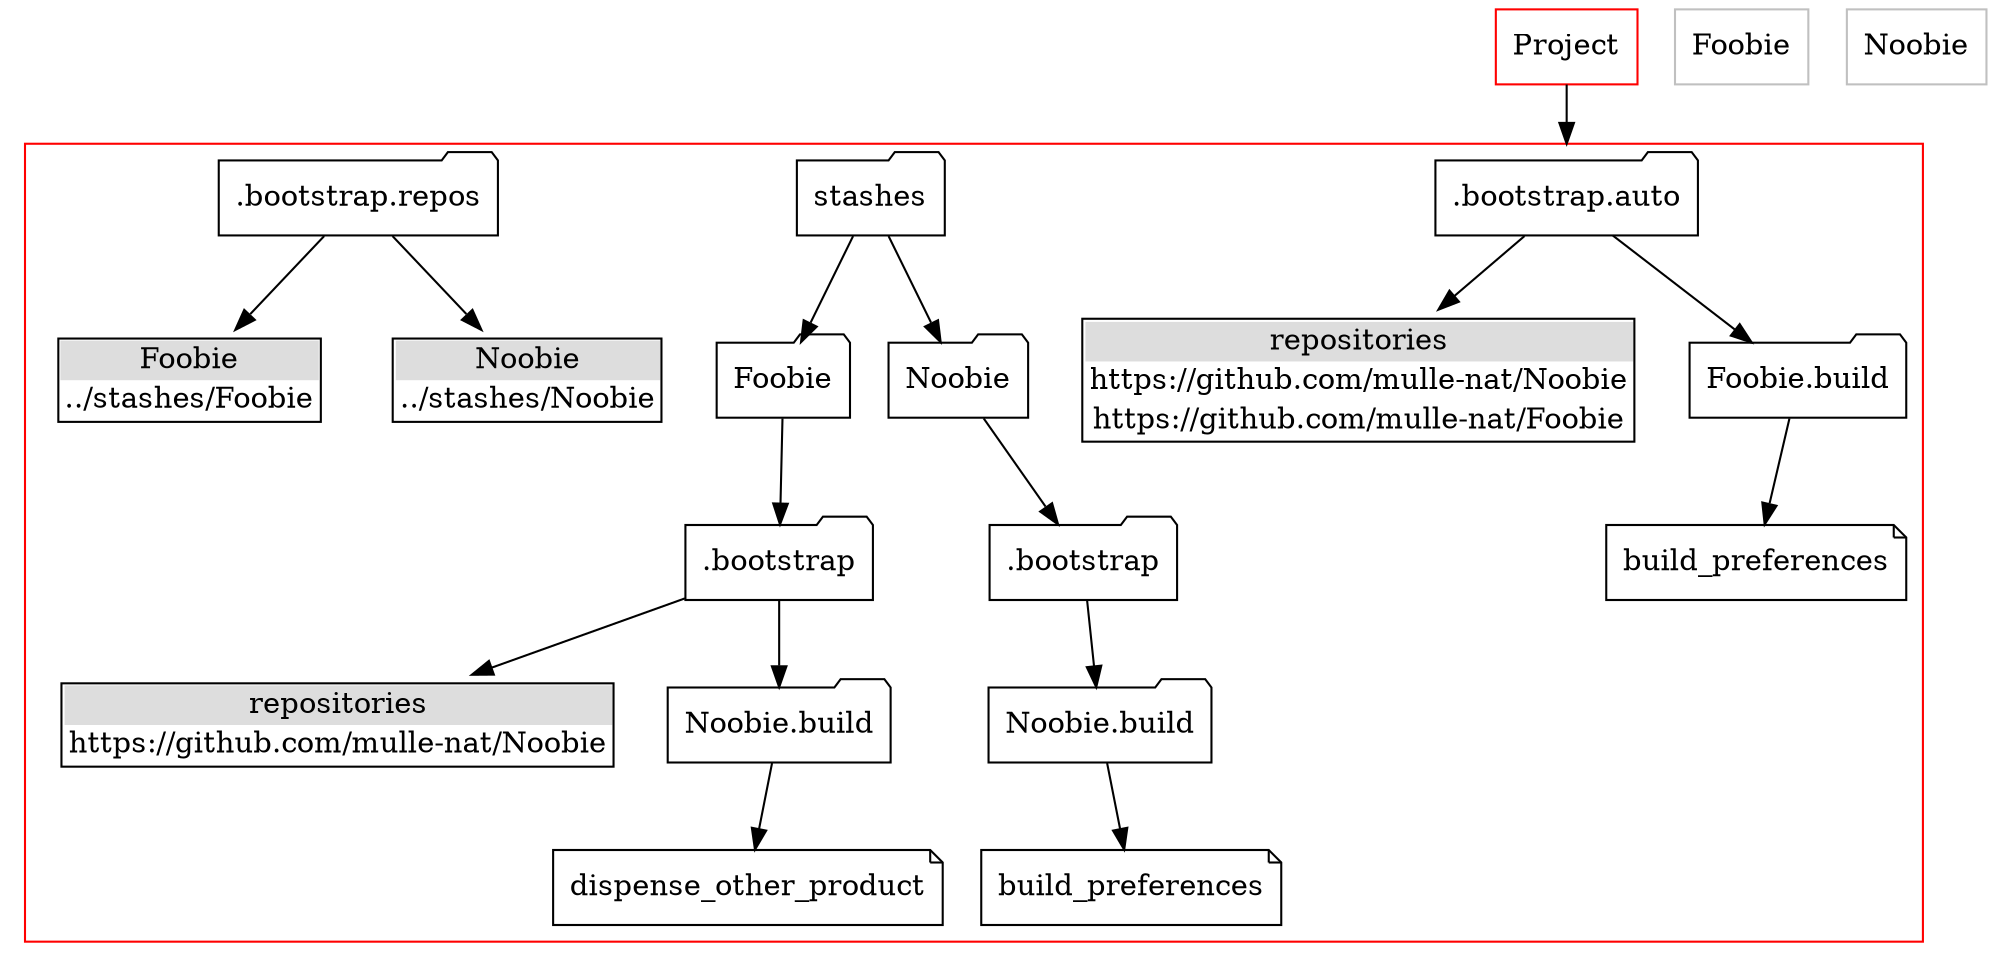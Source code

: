 digraph pic  {
   compound=true;
   node [shape= record];

   "1_Project" [ label="Project", color="red" ]
   "2_Foo"     [ label="Foobie", color="gray" ]
   "3_Bar"     [ label="Noobie", color="gray" ]

   node [shape= folder];

   "1_Project" -> ".bootstrap.auto"     [lhead=cluster_0];


   subgraph cluster_0 {
      color="red"
      node [shape= folder];
      "stashes"               -> "stashes#Foo"
      "stashes"               -> "stashes#Bar"

      "stashes#Foo"           -> "stashes#foo:.bootstrap"
      "stashes#Bar"           -> "stashes#bar:.bootstrap"

      ".bootstrap.auto"     -> "repositories.auto"
      ".bootstrap.auto"     -> ".auto:Foo"
      ".auto:Foo"           -> ".auto:build_preferences"
      ".bootstrap.auto"      [ label=".bootstrap.auto", shape="folder" ]
      ".auto:Foo"            [ label="Foobie.build", shape="folder" ]
      ".auto:build_preferences" [ label="build_preferences", shape="note" ]
      "repositories.auto"   [ shape="none", label=< <TABLE BORDER="1" CELLBORDER="0" CELLSPACING="0">
<TR><TD bgcolor="#DDDDDD">repositories</TD></TR>
<TR><TD PORT="f0">https://github.com/mulle-nat/Noobie</TD></TR>
<TR><TD PORT="f0">https://github.com/mulle-nat/Foobie</TD></TR>
</TABLE>>];

      ".bootstrap.repos"
      ".bootstrap.repos"    -> "symlink.Foo"
      ".bootstrap.repos"    -> "symlink.Bar"

      "symlink.Foo"      [ shape="none", label=< <TABLE BORDER="1" CELLBORDER="0" CELLSPACING="0">
<TR><TD bgcolor="#DDDDDD">Foobie</TD></TR>
<TR><TD PORT="f1">../stashes/Foobie</TD></TR>
</TABLE>>];
      "symlink.Bar"      [ shape="none", label=< <TABLE BORDER="1" CELLBORDER="0" CELLSPACING="0">
<TR><TD bgcolor="#DDDDDD">Noobie</TD></TR>
<TR><TD PORT="f1">../stashes/Noobie</TD></TR>
</TABLE>>];

      "stashes"
      "stashes#Foo"                   [ label="Foobie" ]
      "stashes#foo:.bootstrap"        -> "stashes#foo:repositories"
      "stashes#foo:.bootstrap"        -> "stashes#foo:settings"
      "stashes#foo:settings"          -> "stashes#foo:dispense_other_product"
      "stashes#foo:dispense_other_product" [ label="dispense_other_product", shape="note" ]
      "stashes#foo:.bootstrap"        [ label=".bootstrap" ]
      "stashes#foo:settings"          [ label="Noobie.build" ]

      "stashes#foo:repositories"      [ shape="none", label=< <TABLE BORDER="1" CELLBORDER="0" CELLSPACING="0">
<TR><TD bgcolor="#DDDDDD">repositories</TD></TR>
<TR><TD PORT="f0">https://github.com/mulle-nat/Noobie</TD></TR>
</TABLE>>];

      "stashes#Bar"                   [ label="Noobie"]
      "stashes#bar:.bootstrap"        [ label=".bootstrap" ]
      "stashes#bar:.bootstrap"        -> "stashes#bar:settings"
      "stashes#bar:settings"          -> "stashes#bar:build_preferences"
      "stashes#bar:settings"          [ label="Noobie.build"  ]
      "stashes#bar:build_preferences" [ label="build_preferences", shape="note" ]

   }
}

